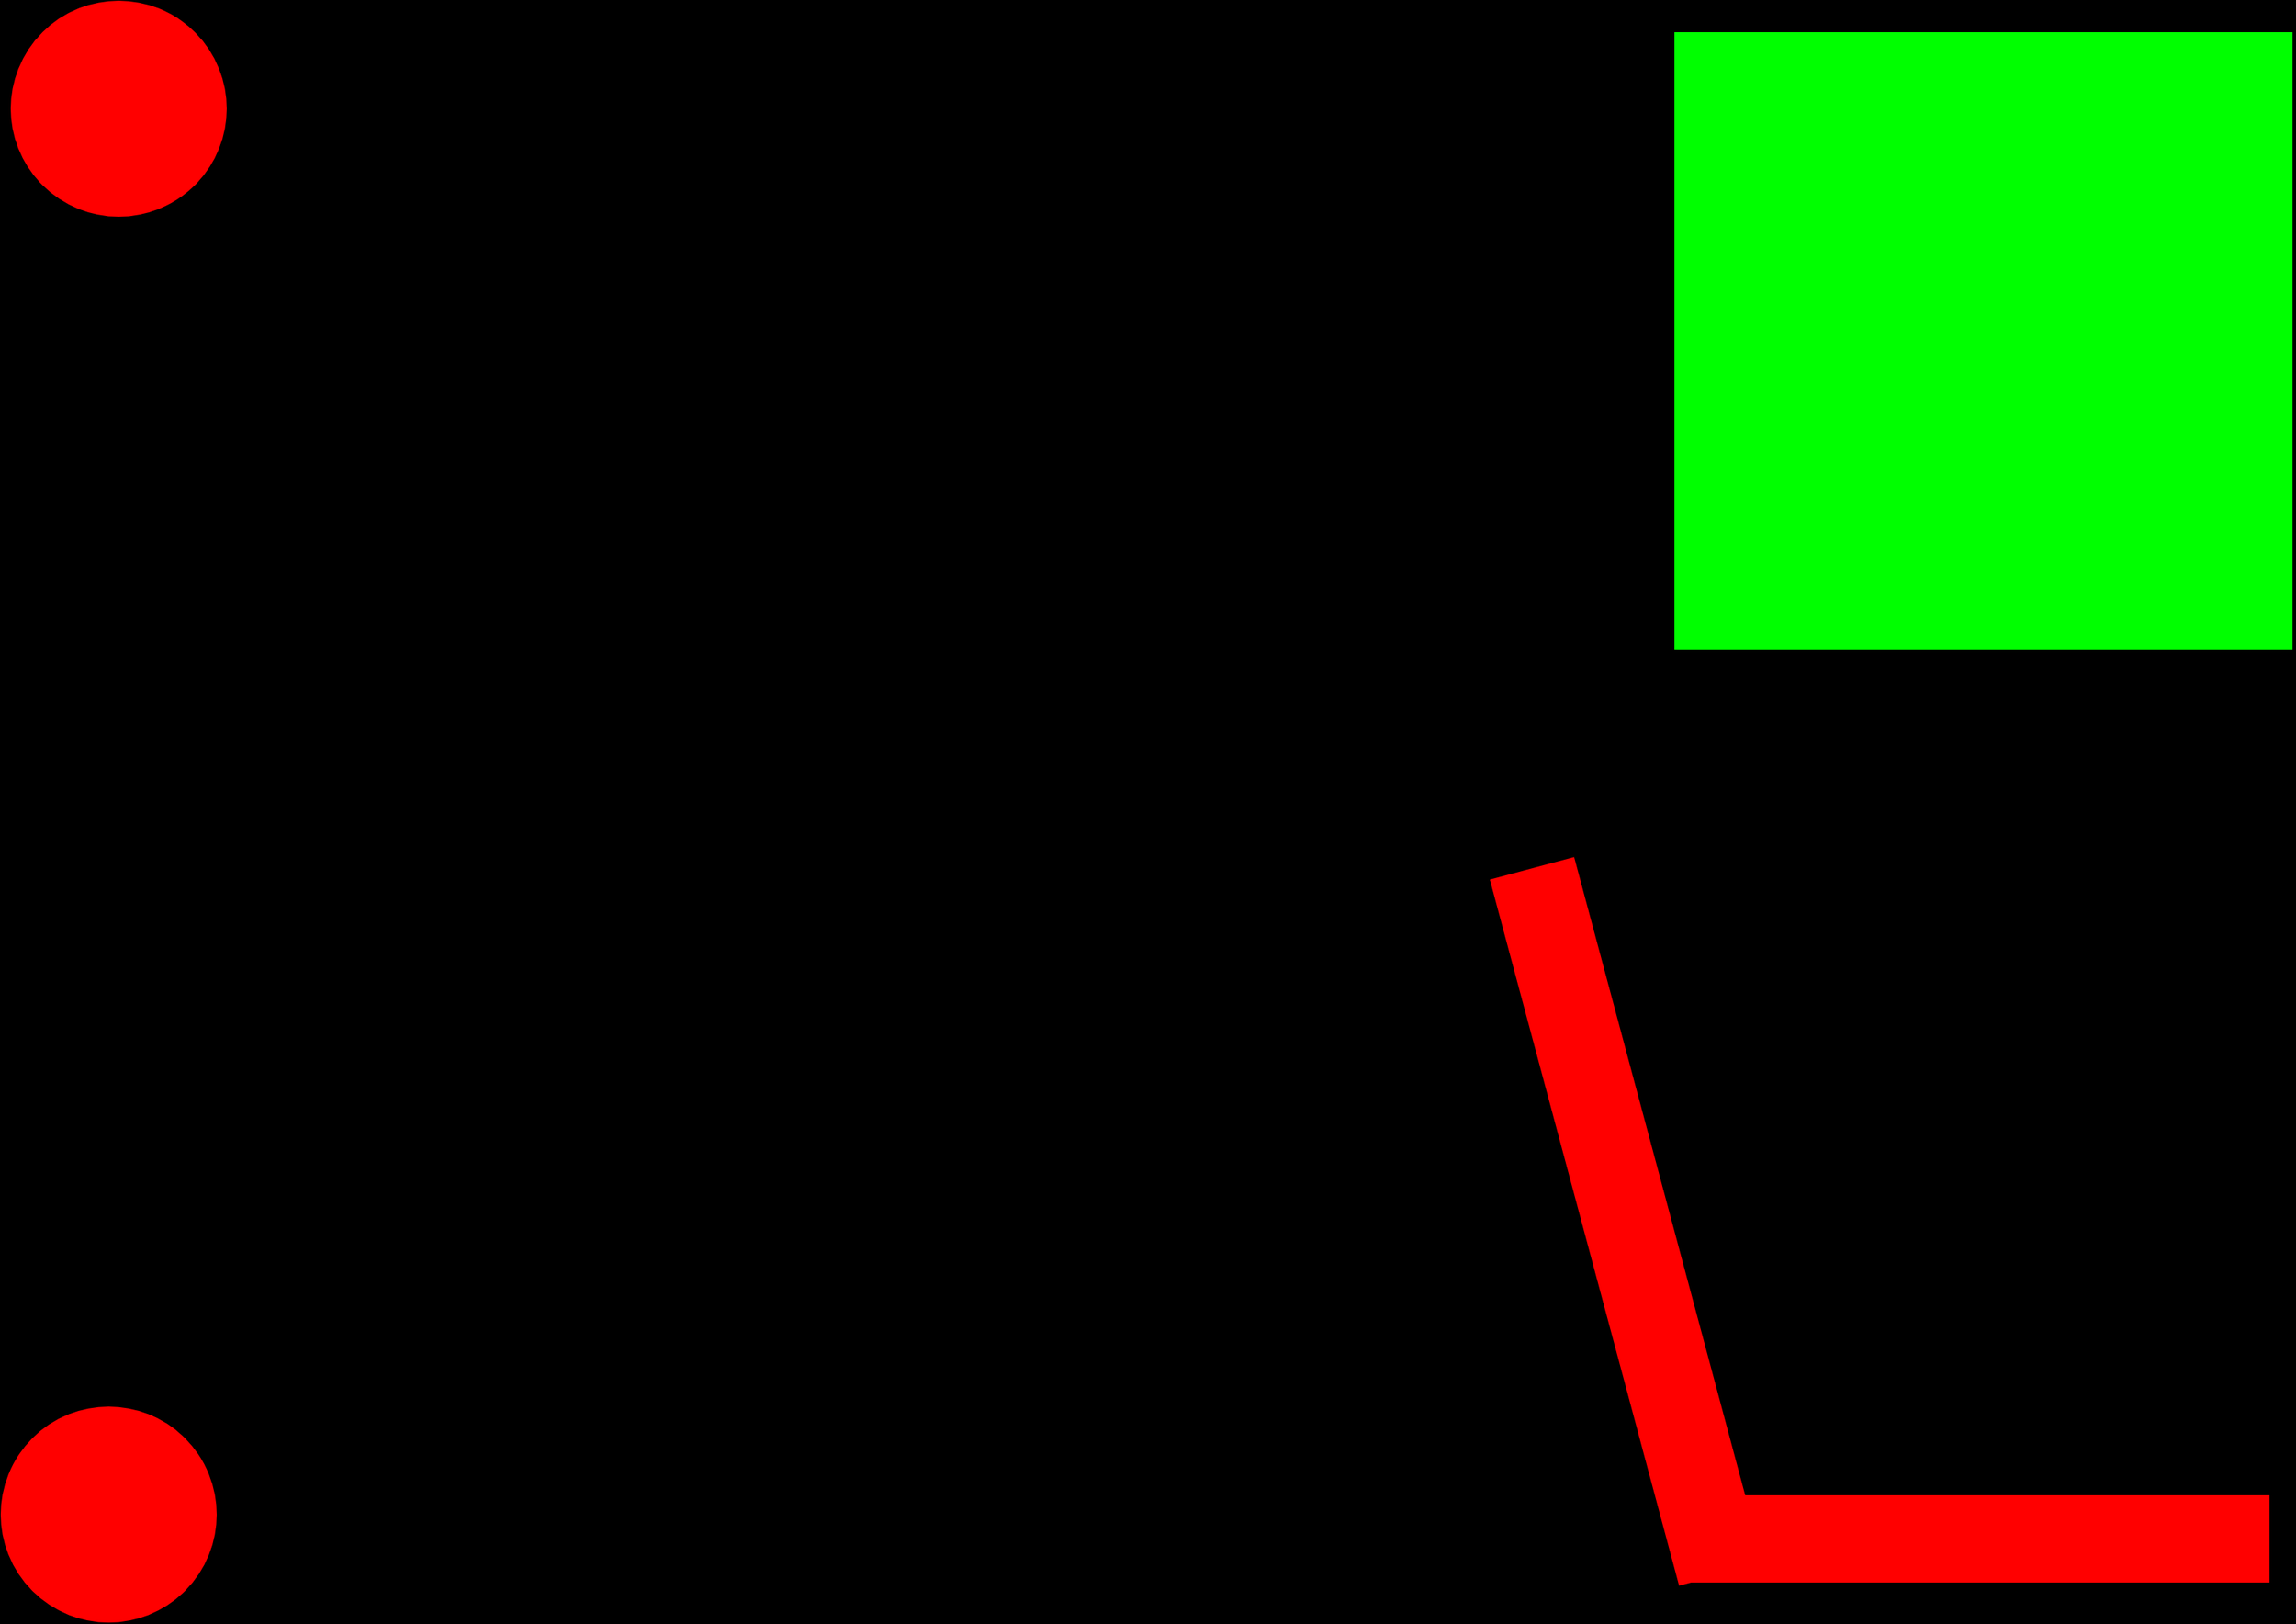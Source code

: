 <mxfile version="24.8.6">
  <diagram name="Page-1" id="-5a_yTGB8BfFHetPTBox">
    <mxGraphModel dx="3700" dy="2105" grid="0" gridSize="10" guides="1" tooltips="1" connect="1" arrows="1" fold="1" page="1" pageScale="1" pageWidth="1654" pageHeight="1169" background="#000000" math="0" shadow="0">
      <root>
        <mxCell id="0" />
        <mxCell id="1" parent="0" />
        <mxCell id="bAGUh_GjZapJnkl1ijTH-9" value="" style="ellipse;whiteSpace=wrap;html=1;aspect=fixed;fillColor=#ff0000;strokeColor=#ff0000;" vertex="1" parent="1">
          <mxGeometry x="20" y="15" width="150" height="150" as="geometry" />
        </mxCell>
        <mxCell id="bAGUh_GjZapJnkl1ijTH-11" value="" style="rounded=0;whiteSpace=wrap;html=1;fillColor=#00FF00;" vertex="1" parent="1">
          <mxGeometry x="1182" y="36" width="433.07" height="433.07" as="geometry" />
        </mxCell>
        <mxCell id="bAGUh_GjZapJnkl1ijTH-12" value="" style="rounded=0;whiteSpace=wrap;html=1;rotation=0;fillColor=#ff0000;strokeColor=#FF0000;" vertex="1" parent="1">
          <mxGeometry x="1193" y="1060" width="405" height="60" as="geometry" />
        </mxCell>
        <mxCell id="bAGUh_GjZapJnkl1ijTH-13" value="" style="rounded=0;whiteSpace=wrap;html=1;rotation=-105;fillColor=#ff0000;strokeColor=#FF0000;" vertex="1" parent="1">
          <mxGeometry x="894" y="838" width="510.16" height="60" as="geometry" />
        </mxCell>
        <mxCell id="bAGUh_GjZapJnkl1ijTH-14" value="" style="ellipse;whiteSpace=wrap;html=1;aspect=fixed;fillColor=#ff0000;strokeColor=#ff0000;" vertex="1" parent="1">
          <mxGeometry x="13" y="998" width="150" height="150" as="geometry" />
        </mxCell>
      </root>
    </mxGraphModel>
  </diagram>
</mxfile>
